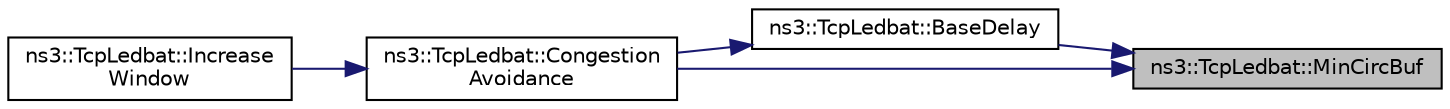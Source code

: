 digraph "ns3::TcpLedbat::MinCircBuf"
{
 // LATEX_PDF_SIZE
  edge [fontname="Helvetica",fontsize="10",labelfontname="Helvetica",labelfontsize="10"];
  node [fontname="Helvetica",fontsize="10",shape=record];
  rankdir="RL";
  Node1 [label="ns3::TcpLedbat::MinCircBuf",height=0.2,width=0.4,color="black", fillcolor="grey75", style="filled", fontcolor="black",tooltip="Return the minimum delay of the buffer."];
  Node1 -> Node2 [dir="back",color="midnightblue",fontsize="10",style="solid",fontname="Helvetica"];
  Node2 [label="ns3::TcpLedbat::BaseDelay",height=0.2,width=0.4,color="black", fillcolor="white", style="filled",URL="$classns3_1_1_tcp_ledbat.html#a376576d38e2467910d33ce0f0ea6d4ec",tooltip="Return the value of base delay."];
  Node2 -> Node3 [dir="back",color="midnightblue",fontsize="10",style="solid",fontname="Helvetica"];
  Node3 [label="ns3::TcpLedbat::Congestion\lAvoidance",height=0.2,width=0.4,color="black", fillcolor="white", style="filled",URL="$classns3_1_1_tcp_ledbat.html#a592b6df30581c978ddabf095eb0300c6",tooltip="Reduce Congestion."];
  Node3 -> Node4 [dir="back",color="midnightblue",fontsize="10",style="solid",fontname="Helvetica"];
  Node4 [label="ns3::TcpLedbat::Increase\lWindow",height=0.2,width=0.4,color="black", fillcolor="white", style="filled",URL="$classns3_1_1_tcp_ledbat.html#a9baf3c7c8d5572c3cf7c4249a2833748",tooltip="Adjust cwnd following LEDBAT algorithm."];
  Node1 -> Node3 [dir="back",color="midnightblue",fontsize="10",style="solid",fontname="Helvetica"];
}
